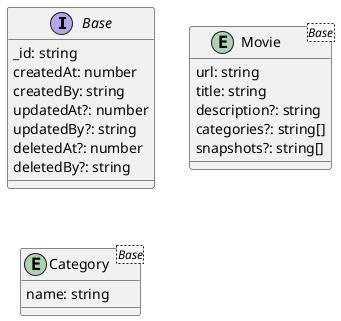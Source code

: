 @startuml

interface Base {
  _id: string
  createdAt: number
  createdBy: string
  updatedAt?: number
  updatedBy?: string
  deletedAt?: number
  deletedBy?: string
}

entity Movie<Base> {
  url: string
  title: string
  description?: string
  categories?: string[]
  snapshots?: string[]
}

entity Category<Base> {
  name: string
}

@enduml